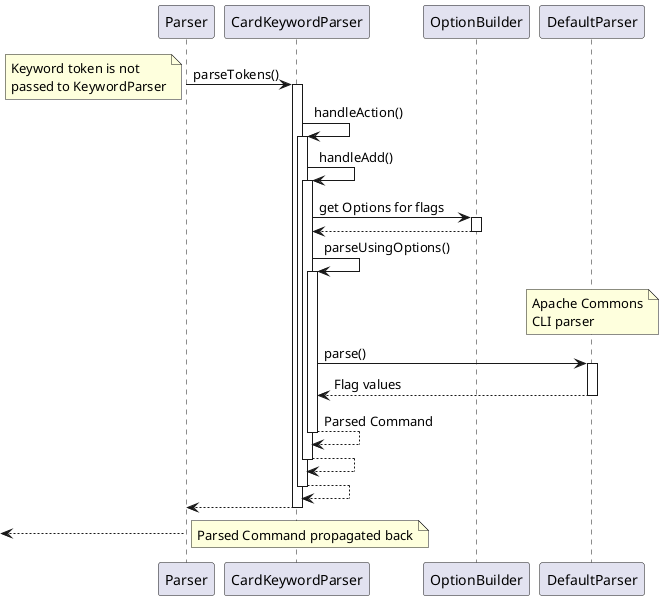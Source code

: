 @startuml ParserSequence
autoactivate on

' alice -> bob : hello
' bob -> bob : self call
' bill -> bob #005500 : hello from thread 2
' bob -> george ** : create
' return done in thread 2
' return rc
' bob -> george !! : delete
' return success

Parser -> CardKeywordParser : parseTokens()
note left
    Keyword token is not
    passed to KeywordParser
end note

CardKeywordParser -> CardKeywordParser : handleAction()
CardKeywordParser -> CardKeywordParser : handleAdd()

CardKeywordParser -> OptionBuilder : get Options for flags
return 

CardKeywordParser -> CardKeywordParser : parseUsingOptions()

note over DefaultParser
    Apache Commons
    CLI parser
end note
CardKeywordParser -> DefaultParser : parse()
return Flag values

return Parsed Command 
return 
return 
return 

<-- Parser

note right : Parsed Command propagated back

@enduml